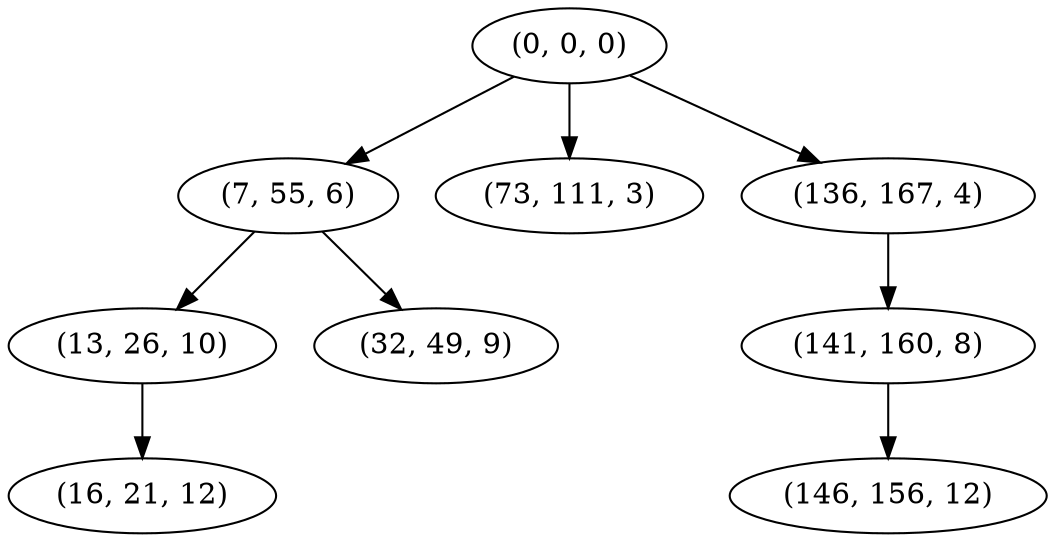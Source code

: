 digraph tree {
    "(0, 0, 0)";
    "(7, 55, 6)";
    "(13, 26, 10)";
    "(16, 21, 12)";
    "(32, 49, 9)";
    "(73, 111, 3)";
    "(136, 167, 4)";
    "(141, 160, 8)";
    "(146, 156, 12)";
    "(0, 0, 0)" -> "(7, 55, 6)";
    "(0, 0, 0)" -> "(73, 111, 3)";
    "(0, 0, 0)" -> "(136, 167, 4)";
    "(7, 55, 6)" -> "(13, 26, 10)";
    "(7, 55, 6)" -> "(32, 49, 9)";
    "(13, 26, 10)" -> "(16, 21, 12)";
    "(136, 167, 4)" -> "(141, 160, 8)";
    "(141, 160, 8)" -> "(146, 156, 12)";
}
